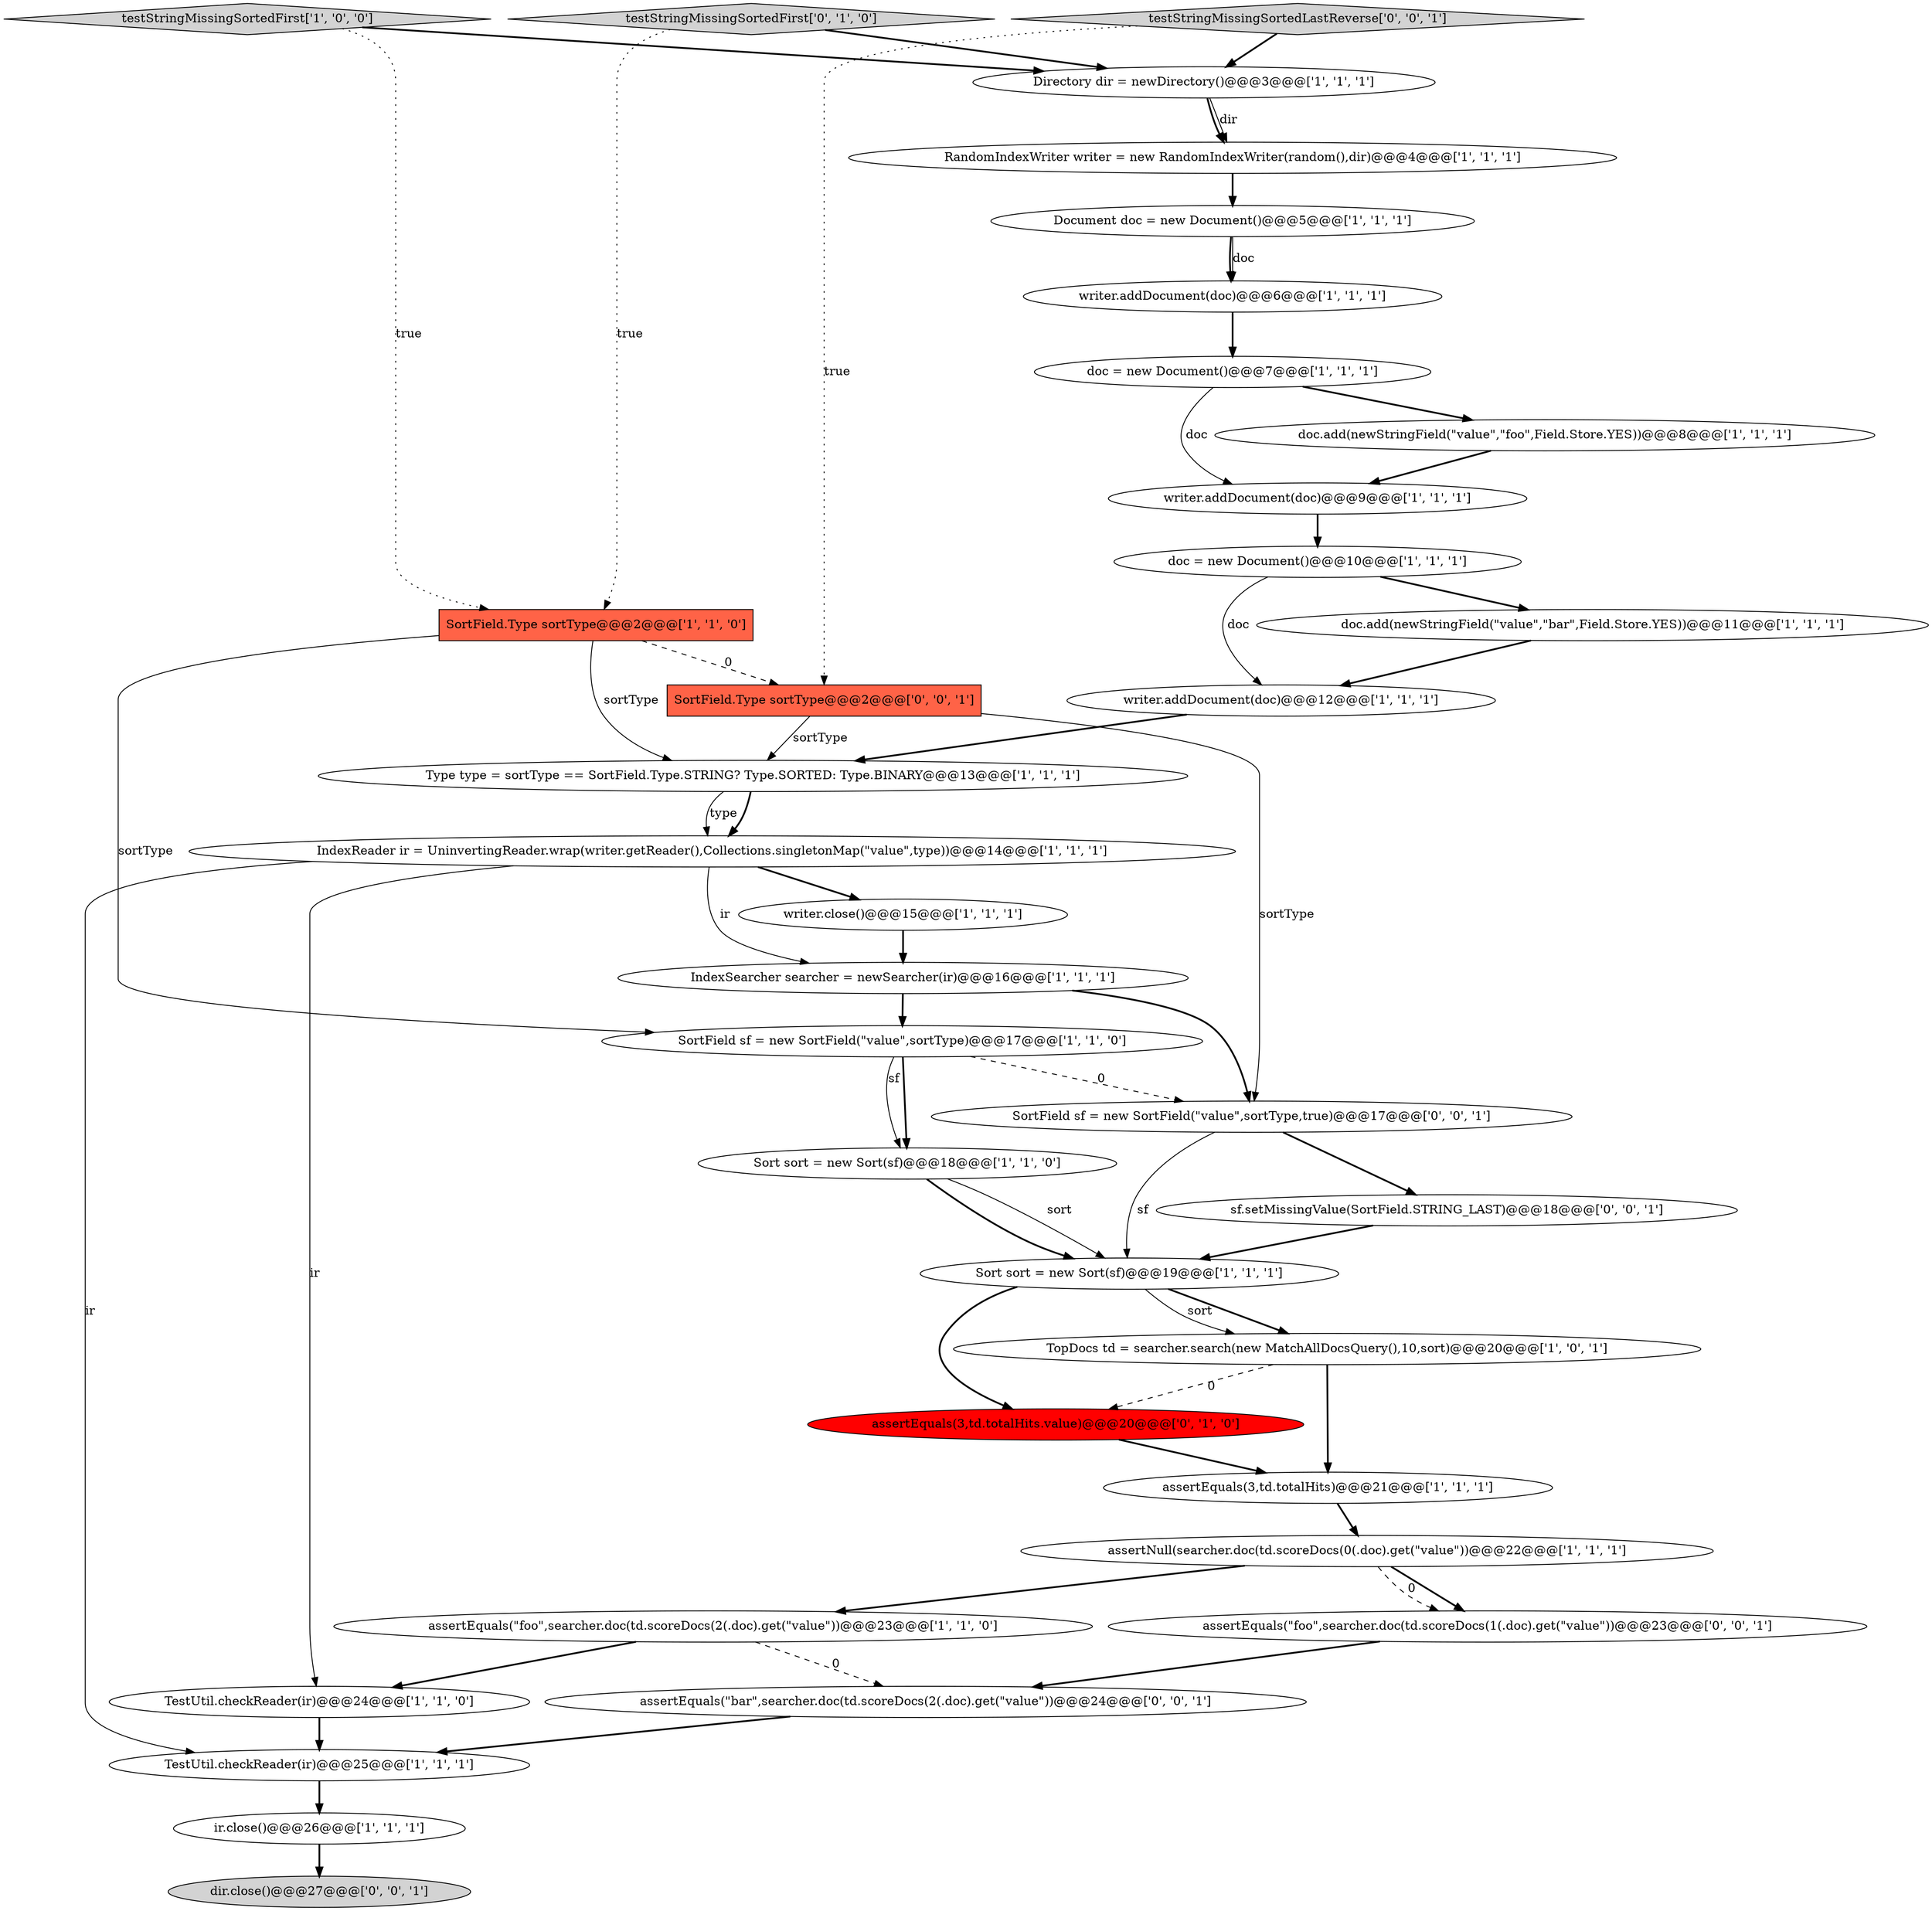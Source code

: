 digraph {
21 [style = filled, label = "TestUtil.checkReader(ir)@@@25@@@['1', '1', '1']", fillcolor = white, shape = ellipse image = "AAA0AAABBB1BBB"];
16 [style = filled, label = "doc.add(newStringField(\"value\",\"foo\",Field.Store.YES))@@@8@@@['1', '1', '1']", fillcolor = white, shape = ellipse image = "AAA0AAABBB1BBB"];
9 [style = filled, label = "Type type = sortType == SortField.Type.STRING? Type.SORTED: Type.BINARY@@@13@@@['1', '1', '1']", fillcolor = white, shape = ellipse image = "AAA0AAABBB1BBB"];
29 [style = filled, label = "sf.setMissingValue(SortField.STRING_LAST)@@@18@@@['0', '0', '1']", fillcolor = white, shape = ellipse image = "AAA0AAABBB3BBB"];
34 [style = filled, label = "testStringMissingSortedLastReverse['0', '0', '1']", fillcolor = lightgray, shape = diamond image = "AAA0AAABBB3BBB"];
32 [style = filled, label = "assertEquals(\"bar\",searcher.doc(td.scoreDocs(2(.doc).get(\"value\"))@@@24@@@['0', '0', '1']", fillcolor = white, shape = ellipse image = "AAA0AAABBB3BBB"];
4 [style = filled, label = "writer.addDocument(doc)@@@9@@@['1', '1', '1']", fillcolor = white, shape = ellipse image = "AAA0AAABBB1BBB"];
7 [style = filled, label = "SortField sf = new SortField(\"value\",sortType)@@@17@@@['1', '1', '0']", fillcolor = white, shape = ellipse image = "AAA0AAABBB1BBB"];
13 [style = filled, label = "IndexSearcher searcher = newSearcher(ir)@@@16@@@['1', '1', '1']", fillcolor = white, shape = ellipse image = "AAA0AAABBB1BBB"];
25 [style = filled, label = "assertEquals(3,td.totalHits)@@@21@@@['1', '1', '1']", fillcolor = white, shape = ellipse image = "AAA0AAABBB1BBB"];
33 [style = filled, label = "assertEquals(\"foo\",searcher.doc(td.scoreDocs(1(.doc).get(\"value\"))@@@23@@@['0', '0', '1']", fillcolor = white, shape = ellipse image = "AAA0AAABBB3BBB"];
17 [style = filled, label = "testStringMissingSortedFirst['1', '0', '0']", fillcolor = lightgray, shape = diamond image = "AAA0AAABBB1BBB"];
12 [style = filled, label = "writer.addDocument(doc)@@@12@@@['1', '1', '1']", fillcolor = white, shape = ellipse image = "AAA0AAABBB1BBB"];
0 [style = filled, label = "TestUtil.checkReader(ir)@@@24@@@['1', '1', '0']", fillcolor = white, shape = ellipse image = "AAA0AAABBB1BBB"];
2 [style = filled, label = "Directory dir = newDirectory()@@@3@@@['1', '1', '1']", fillcolor = white, shape = ellipse image = "AAA0AAABBB1BBB"];
23 [style = filled, label = "writer.close()@@@15@@@['1', '1', '1']", fillcolor = white, shape = ellipse image = "AAA0AAABBB1BBB"];
26 [style = filled, label = "testStringMissingSortedFirst['0', '1', '0']", fillcolor = lightgray, shape = diamond image = "AAA0AAABBB2BBB"];
22 [style = filled, label = "Document doc = new Document()@@@5@@@['1', '1', '1']", fillcolor = white, shape = ellipse image = "AAA0AAABBB1BBB"];
30 [style = filled, label = "dir.close()@@@27@@@['0', '0', '1']", fillcolor = lightgray, shape = ellipse image = "AAA0AAABBB3BBB"];
31 [style = filled, label = "SortField.Type sortType@@@2@@@['0', '0', '1']", fillcolor = tomato, shape = box image = "AAA0AAABBB3BBB"];
24 [style = filled, label = "TopDocs td = searcher.search(new MatchAllDocsQuery(),10,sort)@@@20@@@['1', '0', '1']", fillcolor = white, shape = ellipse image = "AAA0AAABBB1BBB"];
3 [style = filled, label = "doc = new Document()@@@7@@@['1', '1', '1']", fillcolor = white, shape = ellipse image = "AAA0AAABBB1BBB"];
27 [style = filled, label = "assertEquals(3,td.totalHits.value)@@@20@@@['0', '1', '0']", fillcolor = red, shape = ellipse image = "AAA1AAABBB2BBB"];
15 [style = filled, label = "IndexReader ir = UninvertingReader.wrap(writer.getReader(),Collections.singletonMap(\"value\",type))@@@14@@@['1', '1', '1']", fillcolor = white, shape = ellipse image = "AAA0AAABBB1BBB"];
6 [style = filled, label = "SortField.Type sortType@@@2@@@['1', '1', '0']", fillcolor = tomato, shape = box image = "AAA0AAABBB1BBB"];
10 [style = filled, label = "Sort sort = new Sort(sf)@@@19@@@['1', '1', '1']", fillcolor = white, shape = ellipse image = "AAA0AAABBB1BBB"];
5 [style = filled, label = "ir.close()@@@26@@@['1', '1', '1']", fillcolor = white, shape = ellipse image = "AAA0AAABBB1BBB"];
1 [style = filled, label = "writer.addDocument(doc)@@@6@@@['1', '1', '1']", fillcolor = white, shape = ellipse image = "AAA0AAABBB1BBB"];
20 [style = filled, label = "assertEquals(\"foo\",searcher.doc(td.scoreDocs(2(.doc).get(\"value\"))@@@23@@@['1', '1', '0']", fillcolor = white, shape = ellipse image = "AAA0AAABBB1BBB"];
11 [style = filled, label = "Sort sort = new Sort(sf)@@@18@@@['1', '1', '0']", fillcolor = white, shape = ellipse image = "AAA0AAABBB1BBB"];
14 [style = filled, label = "RandomIndexWriter writer = new RandomIndexWriter(random(),dir)@@@4@@@['1', '1', '1']", fillcolor = white, shape = ellipse image = "AAA0AAABBB1BBB"];
8 [style = filled, label = "assertNull(searcher.doc(td.scoreDocs(0(.doc).get(\"value\"))@@@22@@@['1', '1', '1']", fillcolor = white, shape = ellipse image = "AAA0AAABBB1BBB"];
19 [style = filled, label = "doc = new Document()@@@10@@@['1', '1', '1']", fillcolor = white, shape = ellipse image = "AAA0AAABBB1BBB"];
28 [style = filled, label = "SortField sf = new SortField(\"value\",sortType,true)@@@17@@@['0', '0', '1']", fillcolor = white, shape = ellipse image = "AAA0AAABBB3BBB"];
18 [style = filled, label = "doc.add(newStringField(\"value\",\"bar\",Field.Store.YES))@@@11@@@['1', '1', '1']", fillcolor = white, shape = ellipse image = "AAA0AAABBB1BBB"];
28->29 [style = bold, label=""];
8->33 [style = bold, label=""];
22->1 [style = solid, label="doc"];
15->23 [style = bold, label=""];
19->18 [style = bold, label=""];
7->11 [style = bold, label=""];
32->21 [style = bold, label=""];
24->27 [style = dashed, label="0"];
6->7 [style = solid, label="sortType"];
28->10 [style = solid, label="sf"];
17->6 [style = dotted, label="true"];
10->27 [style = bold, label=""];
15->0 [style = solid, label="ir"];
10->24 [style = bold, label=""];
8->33 [style = dashed, label="0"];
20->0 [style = bold, label=""];
4->19 [style = bold, label=""];
14->22 [style = bold, label=""];
1->3 [style = bold, label=""];
18->12 [style = bold, label=""];
10->24 [style = solid, label="sort"];
6->31 [style = dashed, label="0"];
0->21 [style = bold, label=""];
3->16 [style = bold, label=""];
19->12 [style = solid, label="doc"];
12->9 [style = bold, label=""];
7->11 [style = solid, label="sf"];
3->4 [style = solid, label="doc"];
31->9 [style = solid, label="sortType"];
15->21 [style = solid, label="ir"];
21->5 [style = bold, label=""];
2->14 [style = solid, label="dir"];
6->9 [style = solid, label="sortType"];
26->2 [style = bold, label=""];
34->31 [style = dotted, label="true"];
8->20 [style = bold, label=""];
17->2 [style = bold, label=""];
34->2 [style = bold, label=""];
7->28 [style = dashed, label="0"];
23->13 [style = bold, label=""];
11->10 [style = bold, label=""];
9->15 [style = bold, label=""];
13->7 [style = bold, label=""];
24->25 [style = bold, label=""];
9->15 [style = solid, label="type"];
2->14 [style = bold, label=""];
29->10 [style = bold, label=""];
33->32 [style = bold, label=""];
26->6 [style = dotted, label="true"];
25->8 [style = bold, label=""];
20->32 [style = dashed, label="0"];
22->1 [style = bold, label=""];
15->13 [style = solid, label="ir"];
5->30 [style = bold, label=""];
16->4 [style = bold, label=""];
27->25 [style = bold, label=""];
31->28 [style = solid, label="sortType"];
13->28 [style = bold, label=""];
11->10 [style = solid, label="sort"];
}
